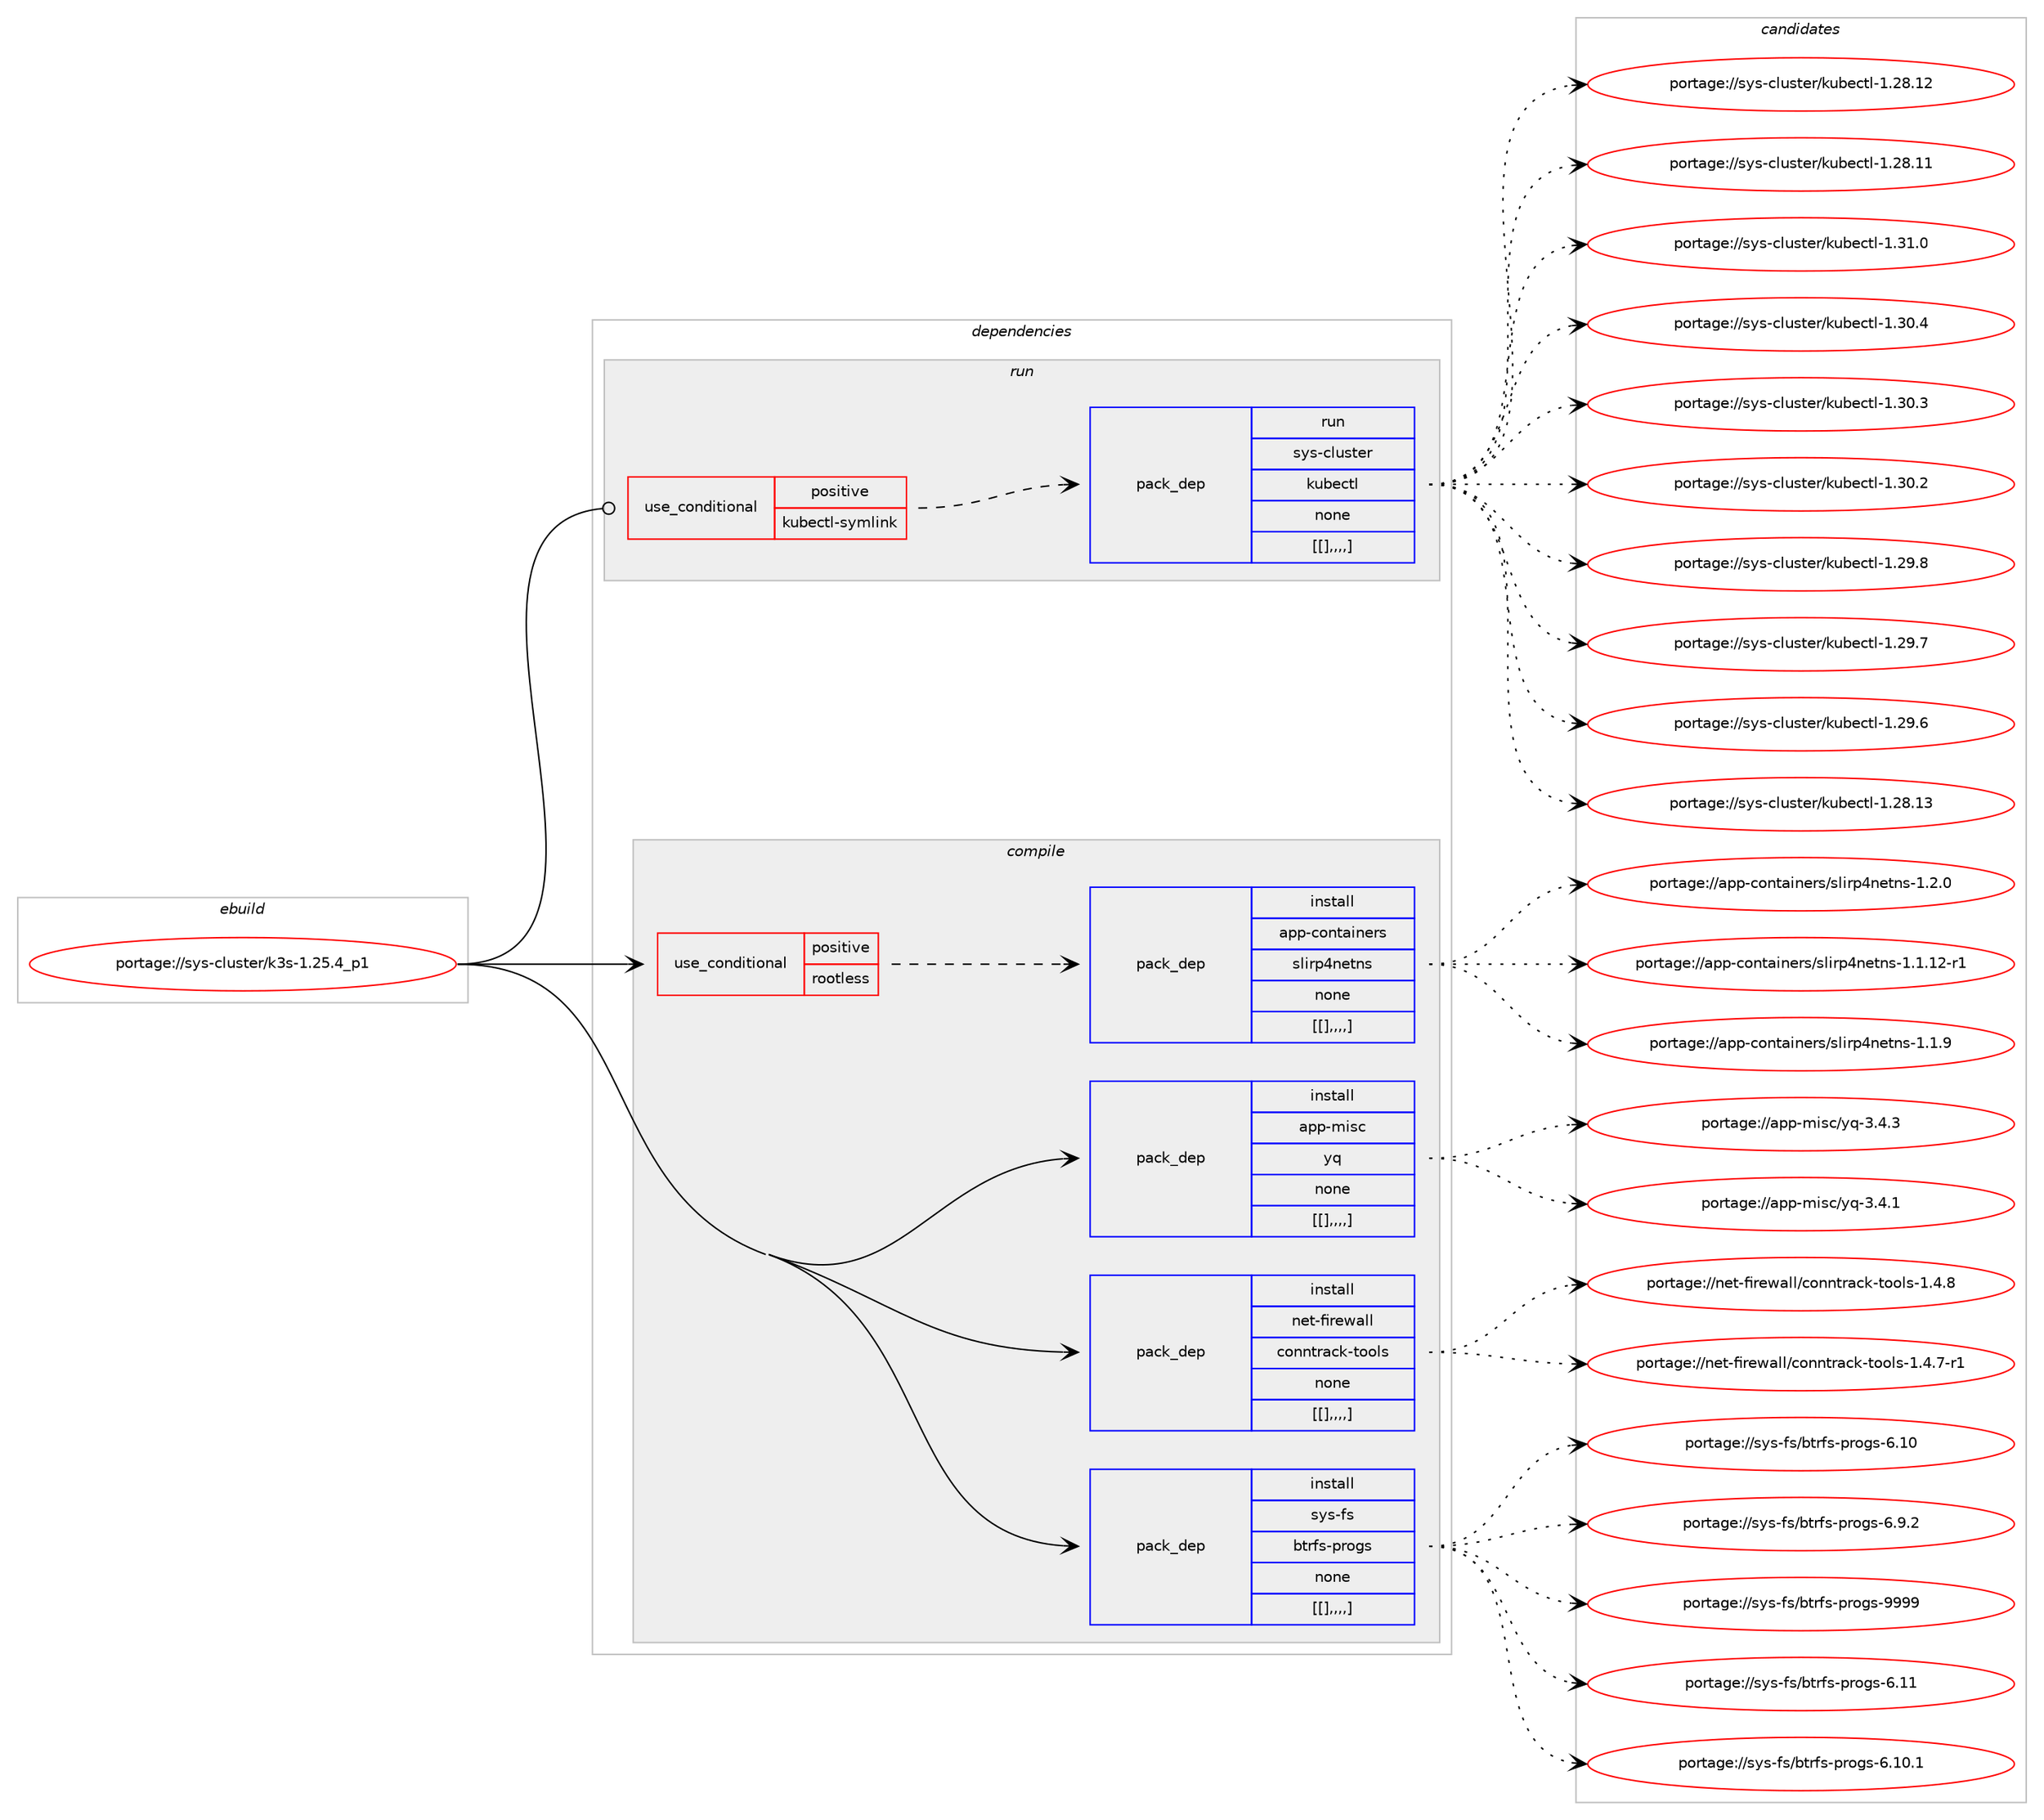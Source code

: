 digraph prolog {

# *************
# Graph options
# *************

newrank=true;
concentrate=true;
compound=true;
graph [rankdir=LR,fontname=Helvetica,fontsize=10,ranksep=1.5];#, ranksep=2.5, nodesep=0.2];
edge  [arrowhead=vee];
node  [fontname=Helvetica,fontsize=10];

# **********
# The ebuild
# **********

subgraph cluster_leftcol {
color=gray;
label=<<i>ebuild</i>>;
id [label="portage://sys-cluster/k3s-1.25.4_p1", color=red, width=4, href="../sys-cluster/k3s-1.25.4_p1.svg"];
}

# ****************
# The dependencies
# ****************

subgraph cluster_midcol {
color=gray;
label=<<i>dependencies</i>>;
subgraph cluster_compile {
fillcolor="#eeeeee";
style=filled;
label=<<i>compile</i>>;
subgraph cond118922 {
dependency442928 [label=<<TABLE BORDER="0" CELLBORDER="1" CELLSPACING="0" CELLPADDING="4"><TR><TD ROWSPAN="3" CELLPADDING="10">use_conditional</TD></TR><TR><TD>positive</TD></TR><TR><TD>rootless</TD></TR></TABLE>>, shape=none, color=red];
subgraph pack321043 {
dependency442929 [label=<<TABLE BORDER="0" CELLBORDER="1" CELLSPACING="0" CELLPADDING="4" WIDTH="220"><TR><TD ROWSPAN="6" CELLPADDING="30">pack_dep</TD></TR><TR><TD WIDTH="110">install</TD></TR><TR><TD>app-containers</TD></TR><TR><TD>slirp4netns</TD></TR><TR><TD>none</TD></TR><TR><TD>[[],,,,]</TD></TR></TABLE>>, shape=none, color=blue];
}
dependency442928:e -> dependency442929:w [weight=20,style="dashed",arrowhead="vee"];
}
id:e -> dependency442928:w [weight=20,style="solid",arrowhead="vee"];
subgraph pack321044 {
dependency442930 [label=<<TABLE BORDER="0" CELLBORDER="1" CELLSPACING="0" CELLPADDING="4" WIDTH="220"><TR><TD ROWSPAN="6" CELLPADDING="30">pack_dep</TD></TR><TR><TD WIDTH="110">install</TD></TR><TR><TD>app-misc</TD></TR><TR><TD>yq</TD></TR><TR><TD>none</TD></TR><TR><TD>[[],,,,]</TD></TR></TABLE>>, shape=none, color=blue];
}
id:e -> dependency442930:w [weight=20,style="solid",arrowhead="vee"];
subgraph pack321045 {
dependency442931 [label=<<TABLE BORDER="0" CELLBORDER="1" CELLSPACING="0" CELLPADDING="4" WIDTH="220"><TR><TD ROWSPAN="6" CELLPADDING="30">pack_dep</TD></TR><TR><TD WIDTH="110">install</TD></TR><TR><TD>net-firewall</TD></TR><TR><TD>conntrack-tools</TD></TR><TR><TD>none</TD></TR><TR><TD>[[],,,,]</TD></TR></TABLE>>, shape=none, color=blue];
}
id:e -> dependency442931:w [weight=20,style="solid",arrowhead="vee"];
subgraph pack321046 {
dependency442932 [label=<<TABLE BORDER="0" CELLBORDER="1" CELLSPACING="0" CELLPADDING="4" WIDTH="220"><TR><TD ROWSPAN="6" CELLPADDING="30">pack_dep</TD></TR><TR><TD WIDTH="110">install</TD></TR><TR><TD>sys-fs</TD></TR><TR><TD>btrfs-progs</TD></TR><TR><TD>none</TD></TR><TR><TD>[[],,,,]</TD></TR></TABLE>>, shape=none, color=blue];
}
id:e -> dependency442932:w [weight=20,style="solid",arrowhead="vee"];
}
subgraph cluster_compileandrun {
fillcolor="#eeeeee";
style=filled;
label=<<i>compile and run</i>>;
}
subgraph cluster_run {
fillcolor="#eeeeee";
style=filled;
label=<<i>run</i>>;
subgraph cond118923 {
dependency442933 [label=<<TABLE BORDER="0" CELLBORDER="1" CELLSPACING="0" CELLPADDING="4"><TR><TD ROWSPAN="3" CELLPADDING="10">use_conditional</TD></TR><TR><TD>positive</TD></TR><TR><TD>kubectl-symlink</TD></TR></TABLE>>, shape=none, color=red];
subgraph pack321047 {
dependency442934 [label=<<TABLE BORDER="0" CELLBORDER="1" CELLSPACING="0" CELLPADDING="4" WIDTH="220"><TR><TD ROWSPAN="6" CELLPADDING="30">pack_dep</TD></TR><TR><TD WIDTH="110">run</TD></TR><TR><TD>sys-cluster</TD></TR><TR><TD>kubectl</TD></TR><TR><TD>none</TD></TR><TR><TD>[[],,,,]</TD></TR></TABLE>>, shape=none, color=blue];
}
dependency442933:e -> dependency442934:w [weight=20,style="dashed",arrowhead="vee"];
}
id:e -> dependency442933:w [weight=20,style="solid",arrowhead="odot"];
}
}

# **************
# The candidates
# **************

subgraph cluster_choices {
rank=same;
color=gray;
label=<<i>candidates</i>>;

subgraph choice321043 {
color=black;
nodesep=1;
choice971121124599111110116971051101011141154711510810511411252110101116110115454946504648 [label="portage://app-containers/slirp4netns-1.2.0", color=red, width=4,href="../app-containers/slirp4netns-1.2.0.svg"];
choice971121124599111110116971051101011141154711510810511411252110101116110115454946494649504511449 [label="portage://app-containers/slirp4netns-1.1.12-r1", color=red, width=4,href="../app-containers/slirp4netns-1.1.12-r1.svg"];
choice971121124599111110116971051101011141154711510810511411252110101116110115454946494657 [label="portage://app-containers/slirp4netns-1.1.9", color=red, width=4,href="../app-containers/slirp4netns-1.1.9.svg"];
dependency442929:e -> choice971121124599111110116971051101011141154711510810511411252110101116110115454946504648:w [style=dotted,weight="100"];
dependency442929:e -> choice971121124599111110116971051101011141154711510810511411252110101116110115454946494649504511449:w [style=dotted,weight="100"];
dependency442929:e -> choice971121124599111110116971051101011141154711510810511411252110101116110115454946494657:w [style=dotted,weight="100"];
}
subgraph choice321044 {
color=black;
nodesep=1;
choice97112112451091051159947121113455146524651 [label="portage://app-misc/yq-3.4.3", color=red, width=4,href="../app-misc/yq-3.4.3.svg"];
choice97112112451091051159947121113455146524649 [label="portage://app-misc/yq-3.4.1", color=red, width=4,href="../app-misc/yq-3.4.1.svg"];
dependency442930:e -> choice97112112451091051159947121113455146524651:w [style=dotted,weight="100"];
dependency442930:e -> choice97112112451091051159947121113455146524649:w [style=dotted,weight="100"];
}
subgraph choice321045 {
color=black;
nodesep=1;
choice11010111645102105114101119971081084799111110110116114979910745116111111108115454946524656 [label="portage://net-firewall/conntrack-tools-1.4.8", color=red, width=4,href="../net-firewall/conntrack-tools-1.4.8.svg"];
choice110101116451021051141011199710810847991111101101161149799107451161111111081154549465246554511449 [label="portage://net-firewall/conntrack-tools-1.4.7-r1", color=red, width=4,href="../net-firewall/conntrack-tools-1.4.7-r1.svg"];
dependency442931:e -> choice11010111645102105114101119971081084799111110110116114979910745116111111108115454946524656:w [style=dotted,weight="100"];
dependency442931:e -> choice110101116451021051141011199710810847991111101101161149799107451161111111081154549465246554511449:w [style=dotted,weight="100"];
}
subgraph choice321046 {
color=black;
nodesep=1;
choice115121115451021154798116114102115451121141111031154557575757 [label="portage://sys-fs/btrfs-progs-9999", color=red, width=4,href="../sys-fs/btrfs-progs-9999.svg"];
choice115121115451021154798116114102115451121141111031154554464949 [label="portage://sys-fs/btrfs-progs-6.11", color=red, width=4,href="../sys-fs/btrfs-progs-6.11.svg"];
choice1151211154510211547981161141021154511211411110311545544649484649 [label="portage://sys-fs/btrfs-progs-6.10.1", color=red, width=4,href="../sys-fs/btrfs-progs-6.10.1.svg"];
choice115121115451021154798116114102115451121141111031154554464948 [label="portage://sys-fs/btrfs-progs-6.10", color=red, width=4,href="../sys-fs/btrfs-progs-6.10.svg"];
choice11512111545102115479811611410211545112114111103115455446574650 [label="portage://sys-fs/btrfs-progs-6.9.2", color=red, width=4,href="../sys-fs/btrfs-progs-6.9.2.svg"];
dependency442932:e -> choice115121115451021154798116114102115451121141111031154557575757:w [style=dotted,weight="100"];
dependency442932:e -> choice115121115451021154798116114102115451121141111031154554464949:w [style=dotted,weight="100"];
dependency442932:e -> choice1151211154510211547981161141021154511211411110311545544649484649:w [style=dotted,weight="100"];
dependency442932:e -> choice115121115451021154798116114102115451121141111031154554464948:w [style=dotted,weight="100"];
dependency442932:e -> choice11512111545102115479811611410211545112114111103115455446574650:w [style=dotted,weight="100"];
}
subgraph choice321047 {
color=black;
nodesep=1;
choice115121115459910811711511610111447107117981019911610845494651494648 [label="portage://sys-cluster/kubectl-1.31.0", color=red, width=4,href="../sys-cluster/kubectl-1.31.0.svg"];
choice115121115459910811711511610111447107117981019911610845494651484652 [label="portage://sys-cluster/kubectl-1.30.4", color=red, width=4,href="../sys-cluster/kubectl-1.30.4.svg"];
choice115121115459910811711511610111447107117981019911610845494651484651 [label="portage://sys-cluster/kubectl-1.30.3", color=red, width=4,href="../sys-cluster/kubectl-1.30.3.svg"];
choice115121115459910811711511610111447107117981019911610845494651484650 [label="portage://sys-cluster/kubectl-1.30.2", color=red, width=4,href="../sys-cluster/kubectl-1.30.2.svg"];
choice115121115459910811711511610111447107117981019911610845494650574656 [label="portage://sys-cluster/kubectl-1.29.8", color=red, width=4,href="../sys-cluster/kubectl-1.29.8.svg"];
choice115121115459910811711511610111447107117981019911610845494650574655 [label="portage://sys-cluster/kubectl-1.29.7", color=red, width=4,href="../sys-cluster/kubectl-1.29.7.svg"];
choice115121115459910811711511610111447107117981019911610845494650574654 [label="portage://sys-cluster/kubectl-1.29.6", color=red, width=4,href="../sys-cluster/kubectl-1.29.6.svg"];
choice11512111545991081171151161011144710711798101991161084549465056464951 [label="portage://sys-cluster/kubectl-1.28.13", color=red, width=4,href="../sys-cluster/kubectl-1.28.13.svg"];
choice11512111545991081171151161011144710711798101991161084549465056464950 [label="portage://sys-cluster/kubectl-1.28.12", color=red, width=4,href="../sys-cluster/kubectl-1.28.12.svg"];
choice11512111545991081171151161011144710711798101991161084549465056464949 [label="portage://sys-cluster/kubectl-1.28.11", color=red, width=4,href="../sys-cluster/kubectl-1.28.11.svg"];
dependency442934:e -> choice115121115459910811711511610111447107117981019911610845494651494648:w [style=dotted,weight="100"];
dependency442934:e -> choice115121115459910811711511610111447107117981019911610845494651484652:w [style=dotted,weight="100"];
dependency442934:e -> choice115121115459910811711511610111447107117981019911610845494651484651:w [style=dotted,weight="100"];
dependency442934:e -> choice115121115459910811711511610111447107117981019911610845494651484650:w [style=dotted,weight="100"];
dependency442934:e -> choice115121115459910811711511610111447107117981019911610845494650574656:w [style=dotted,weight="100"];
dependency442934:e -> choice115121115459910811711511610111447107117981019911610845494650574655:w [style=dotted,weight="100"];
dependency442934:e -> choice115121115459910811711511610111447107117981019911610845494650574654:w [style=dotted,weight="100"];
dependency442934:e -> choice11512111545991081171151161011144710711798101991161084549465056464951:w [style=dotted,weight="100"];
dependency442934:e -> choice11512111545991081171151161011144710711798101991161084549465056464950:w [style=dotted,weight="100"];
dependency442934:e -> choice11512111545991081171151161011144710711798101991161084549465056464949:w [style=dotted,weight="100"];
}
}

}
